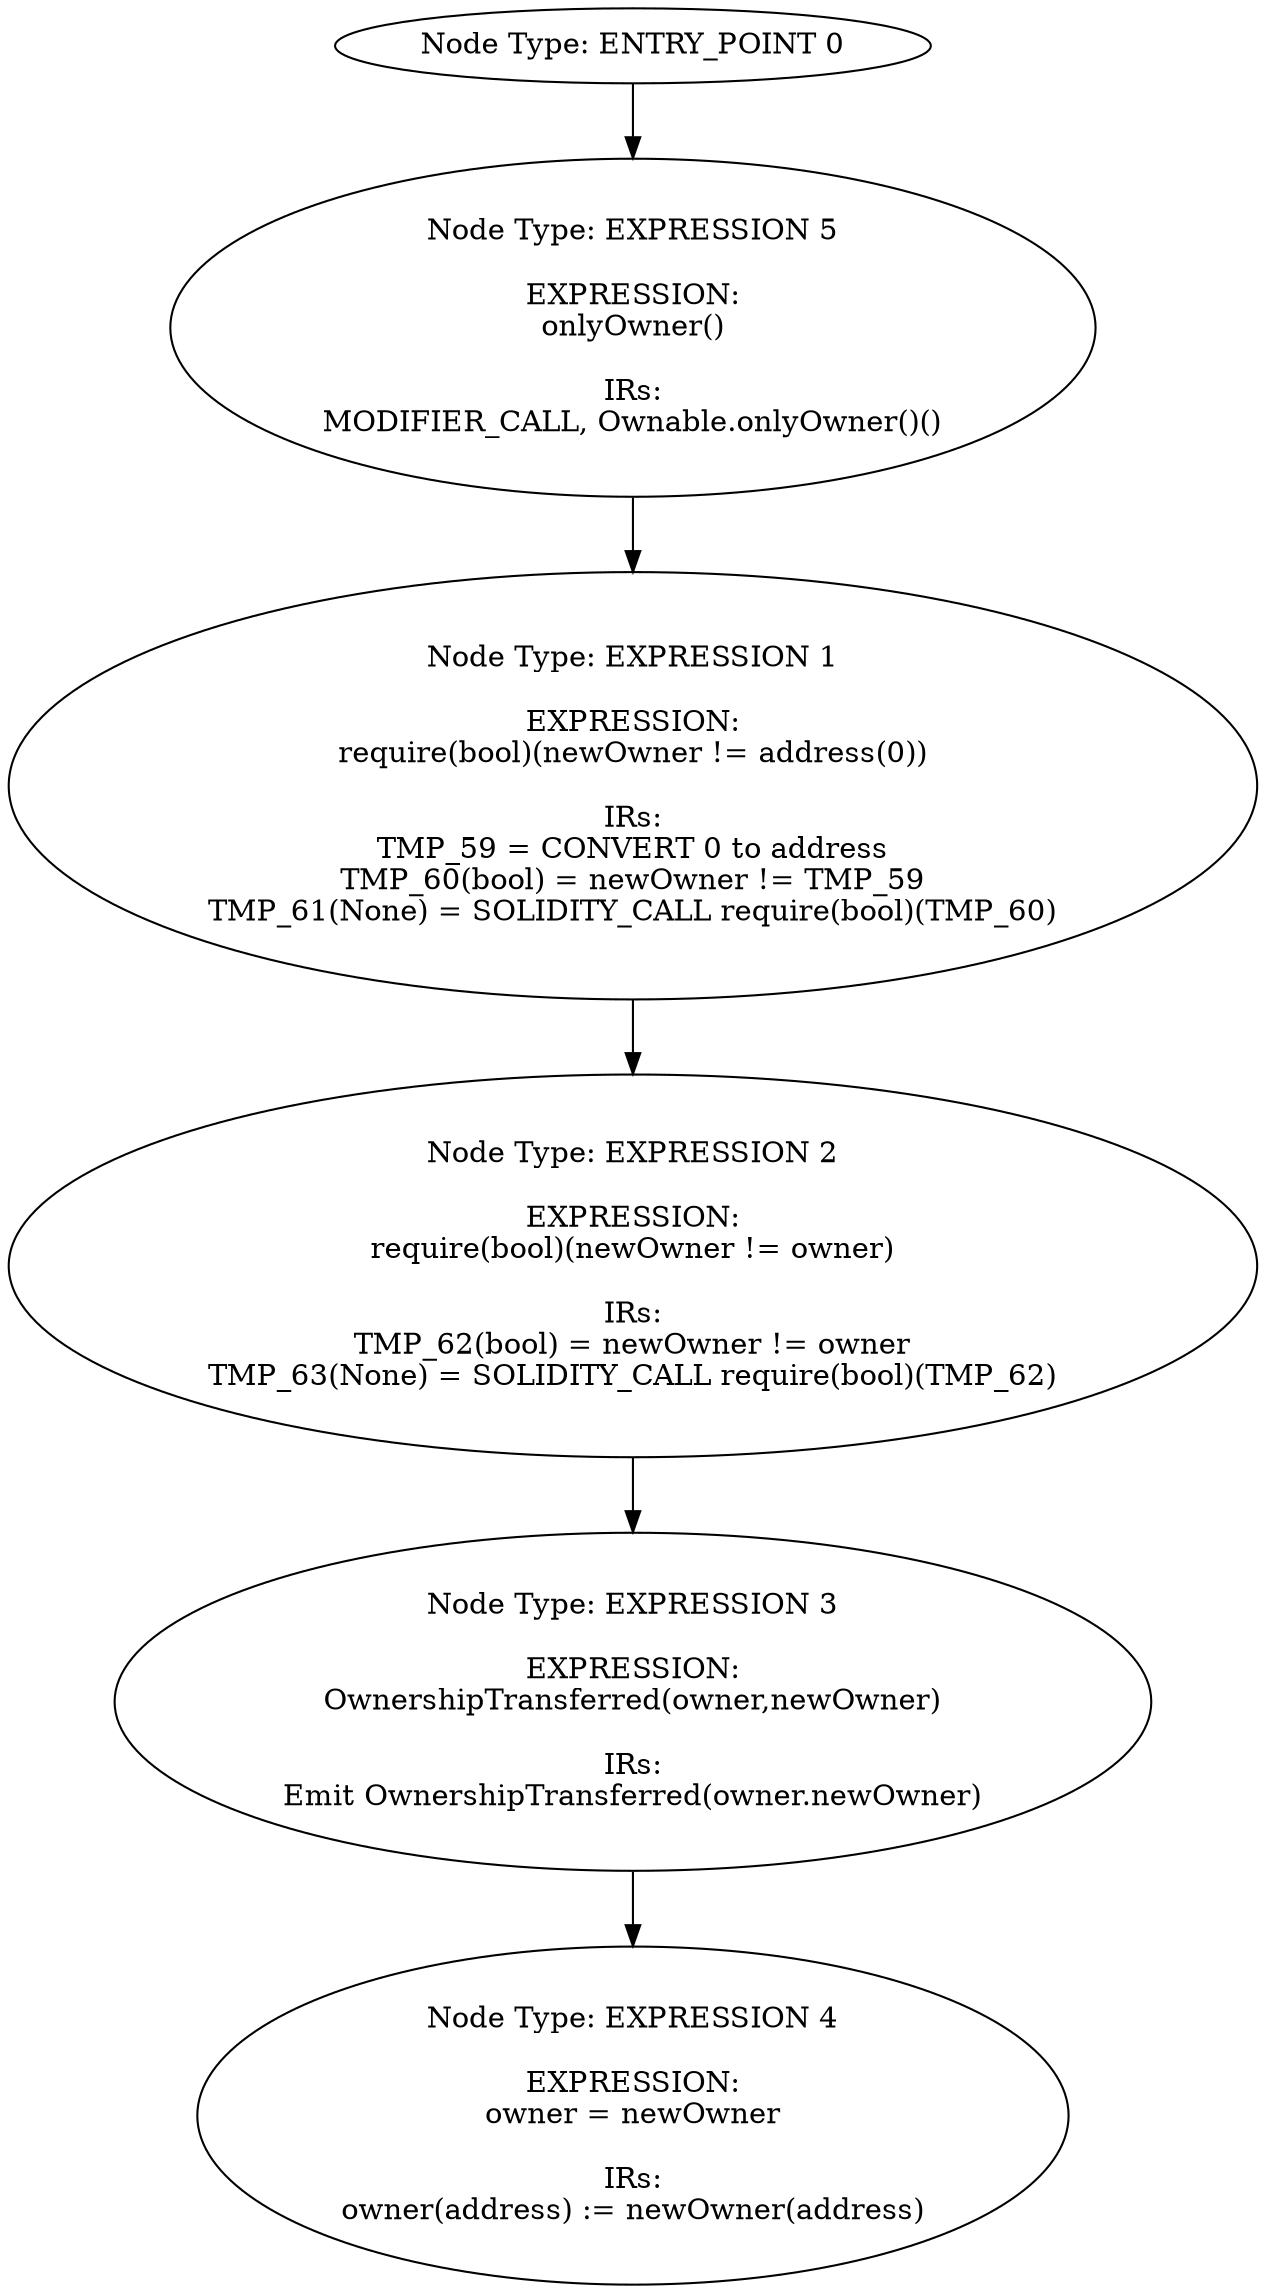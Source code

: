 digraph{
0[label="Node Type: ENTRY_POINT 0
"];
0->5;
1[label="Node Type: EXPRESSION 1

EXPRESSION:
require(bool)(newOwner != address(0))

IRs:
TMP_59 = CONVERT 0 to address
TMP_60(bool) = newOwner != TMP_59
TMP_61(None) = SOLIDITY_CALL require(bool)(TMP_60)"];
1->2;
2[label="Node Type: EXPRESSION 2

EXPRESSION:
require(bool)(newOwner != owner)

IRs:
TMP_62(bool) = newOwner != owner
TMP_63(None) = SOLIDITY_CALL require(bool)(TMP_62)"];
2->3;
3[label="Node Type: EXPRESSION 3

EXPRESSION:
OwnershipTransferred(owner,newOwner)

IRs:
Emit OwnershipTransferred(owner.newOwner)"];
3->4;
4[label="Node Type: EXPRESSION 4

EXPRESSION:
owner = newOwner

IRs:
owner(address) := newOwner(address)"];
5[label="Node Type: EXPRESSION 5

EXPRESSION:
onlyOwner()

IRs:
MODIFIER_CALL, Ownable.onlyOwner()()"];
5->1;
}
